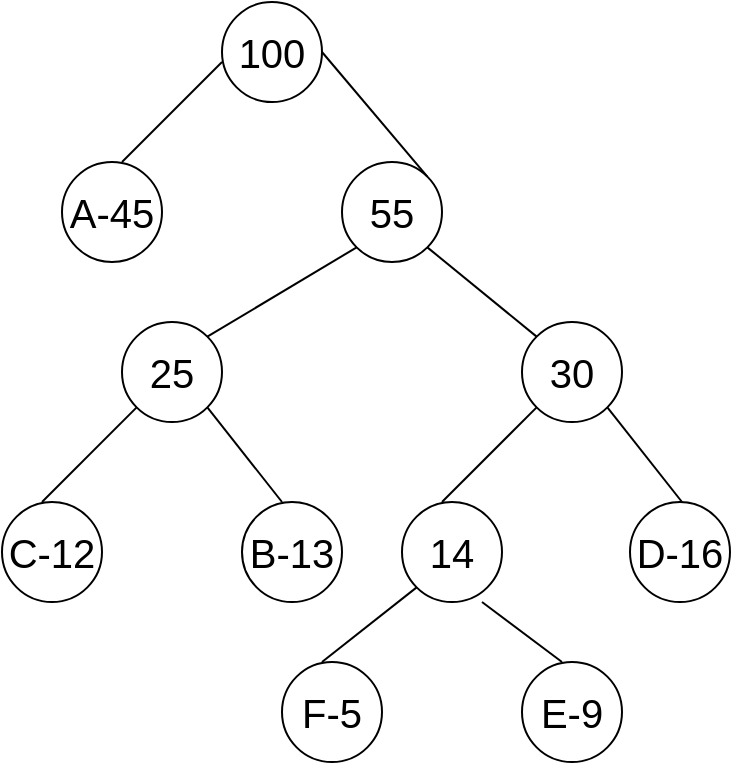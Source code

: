 <mxfile version="21.1.2" type="github">
  <diagram id="Za0V6DKtKcFsV4YseQ1D" name="Page-1">
    <mxGraphModel dx="1434" dy="808" grid="1" gridSize="10" guides="1" tooltips="1" connect="1" arrows="1" fold="1" page="1" pageScale="1" pageWidth="827" pageHeight="1169" math="0" shadow="0">
      <root>
        <mxCell id="0" />
        <mxCell id="1" parent="0" />
        <mxCell id="ivDnDjf1hU9XfRZIqaGq-1" value="&lt;font style=&quot;font-size: 20px;&quot;&gt;F-5&lt;/font&gt;" style="ellipse;whiteSpace=wrap;html=1;aspect=fixed;" vertex="1" parent="1">
          <mxGeometry x="270" y="690" width="50" height="50" as="geometry" />
        </mxCell>
        <mxCell id="ivDnDjf1hU9XfRZIqaGq-2" value="&lt;font style=&quot;font-size: 20px;&quot;&gt;14&lt;/font&gt;" style="ellipse;whiteSpace=wrap;html=1;aspect=fixed;" vertex="1" parent="1">
          <mxGeometry x="330" y="610" width="50" height="50" as="geometry" />
        </mxCell>
        <mxCell id="ivDnDjf1hU9XfRZIqaGq-3" value="" style="endArrow=none;html=1;rounded=0;entryX=0;entryY=1;entryDx=0;entryDy=0;" edge="1" parent="1" target="ivDnDjf1hU9XfRZIqaGq-2">
          <mxGeometry width="50" height="50" relative="1" as="geometry">
            <mxPoint x="290" y="690" as="sourcePoint" />
            <mxPoint x="340" y="640" as="targetPoint" />
          </mxGeometry>
        </mxCell>
        <mxCell id="ivDnDjf1hU9XfRZIqaGq-4" value="&lt;font style=&quot;font-size: 20px;&quot;&gt;E-9&lt;/font&gt;" style="ellipse;whiteSpace=wrap;html=1;aspect=fixed;" vertex="1" parent="1">
          <mxGeometry x="390" y="690" width="50" height="50" as="geometry" />
        </mxCell>
        <mxCell id="ivDnDjf1hU9XfRZIqaGq-5" value="" style="endArrow=none;html=1;rounded=0;" edge="1" parent="1">
          <mxGeometry width="50" height="50" relative="1" as="geometry">
            <mxPoint x="410" y="690" as="sourcePoint" />
            <mxPoint x="370" y="660" as="targetPoint" />
          </mxGeometry>
        </mxCell>
        <mxCell id="ivDnDjf1hU9XfRZIqaGq-6" value="&lt;span style=&quot;font-size: 20px;&quot;&gt;D-16&lt;/span&gt;" style="ellipse;whiteSpace=wrap;html=1;aspect=fixed;" vertex="1" parent="1">
          <mxGeometry x="444" y="610" width="50" height="50" as="geometry" />
        </mxCell>
        <mxCell id="ivDnDjf1hU9XfRZIqaGq-7" value="&lt;span style=&quot;font-size: 20px;&quot;&gt;30&lt;/span&gt;" style="ellipse;whiteSpace=wrap;html=1;aspect=fixed;" vertex="1" parent="1">
          <mxGeometry x="390" y="520" width="50" height="50" as="geometry" />
        </mxCell>
        <mxCell id="ivDnDjf1hU9XfRZIqaGq-9" value="" style="endArrow=none;html=1;rounded=0;entryX=0;entryY=1;entryDx=0;entryDy=0;" edge="1" parent="1" target="ivDnDjf1hU9XfRZIqaGq-7">
          <mxGeometry width="50" height="50" relative="1" as="geometry">
            <mxPoint x="350" y="610" as="sourcePoint" />
            <mxPoint x="400" y="570" as="targetPoint" />
          </mxGeometry>
        </mxCell>
        <mxCell id="ivDnDjf1hU9XfRZIqaGq-10" value="" style="endArrow=none;html=1;rounded=0;entryX=1;entryY=1;entryDx=0;entryDy=0;" edge="1" parent="1" target="ivDnDjf1hU9XfRZIqaGq-7">
          <mxGeometry width="50" height="50" relative="1" as="geometry">
            <mxPoint x="470" y="610" as="sourcePoint" />
            <mxPoint x="520" y="560" as="targetPoint" />
          </mxGeometry>
        </mxCell>
        <mxCell id="ivDnDjf1hU9XfRZIqaGq-11" value="&lt;font style=&quot;font-size: 20px;&quot;&gt;C-12&lt;/font&gt;" style="ellipse;whiteSpace=wrap;html=1;aspect=fixed;" vertex="1" parent="1">
          <mxGeometry x="130" y="610" width="50" height="50" as="geometry" />
        </mxCell>
        <mxCell id="ivDnDjf1hU9XfRZIqaGq-12" value="&lt;font style=&quot;font-size: 20px;&quot;&gt;25&lt;/font&gt;" style="ellipse;whiteSpace=wrap;html=1;aspect=fixed;" vertex="1" parent="1">
          <mxGeometry x="190" y="520" width="50" height="50" as="geometry" />
        </mxCell>
        <mxCell id="ivDnDjf1hU9XfRZIqaGq-13" value="" style="endArrow=none;html=1;rounded=0;entryX=0;entryY=1;entryDx=0;entryDy=0;" edge="1" parent="1" target="ivDnDjf1hU9XfRZIqaGq-12">
          <mxGeometry width="50" height="50" relative="1" as="geometry">
            <mxPoint x="150" y="610" as="sourcePoint" />
            <mxPoint x="200" y="560" as="targetPoint" />
          </mxGeometry>
        </mxCell>
        <mxCell id="ivDnDjf1hU9XfRZIqaGq-14" value="&lt;font style=&quot;font-size: 20px;&quot;&gt;B-13&lt;/font&gt;" style="ellipse;whiteSpace=wrap;html=1;aspect=fixed;" vertex="1" parent="1">
          <mxGeometry x="250" y="610" width="50" height="50" as="geometry" />
        </mxCell>
        <mxCell id="ivDnDjf1hU9XfRZIqaGq-15" value="" style="endArrow=none;html=1;rounded=0;entryX=1;entryY=1;entryDx=0;entryDy=0;" edge="1" parent="1" target="ivDnDjf1hU9XfRZIqaGq-12">
          <mxGeometry width="50" height="50" relative="1" as="geometry">
            <mxPoint x="270" y="610" as="sourcePoint" />
            <mxPoint x="230" y="580" as="targetPoint" />
          </mxGeometry>
        </mxCell>
        <mxCell id="ivDnDjf1hU9XfRZIqaGq-18" style="edgeStyle=orthogonalEdgeStyle;rounded=0;orthogonalLoop=1;jettySize=auto;html=1;exitX=1;exitY=1;exitDx=0;exitDy=0;entryX=0;entryY=0;entryDx=0;entryDy=0;strokeColor=none;" edge="1" parent="1" source="ivDnDjf1hU9XfRZIqaGq-16" target="ivDnDjf1hU9XfRZIqaGq-7">
          <mxGeometry relative="1" as="geometry" />
        </mxCell>
        <mxCell id="ivDnDjf1hU9XfRZIqaGq-16" value="&lt;font style=&quot;font-size: 20px;&quot;&gt;55&lt;/font&gt;" style="ellipse;whiteSpace=wrap;html=1;aspect=fixed;" vertex="1" parent="1">
          <mxGeometry x="300" y="440" width="50" height="50" as="geometry" />
        </mxCell>
        <mxCell id="ivDnDjf1hU9XfRZIqaGq-17" value="" style="endArrow=none;html=1;rounded=0;exitX=1;exitY=0;exitDx=0;exitDy=0;entryX=0;entryY=1;entryDx=0;entryDy=0;" edge="1" parent="1" source="ivDnDjf1hU9XfRZIqaGq-12" target="ivDnDjf1hU9XfRZIqaGq-16">
          <mxGeometry width="50" height="50" relative="1" as="geometry">
            <mxPoint x="270" y="540" as="sourcePoint" />
            <mxPoint x="320" y="490" as="targetPoint" />
          </mxGeometry>
        </mxCell>
        <mxCell id="ivDnDjf1hU9XfRZIqaGq-19" value="" style="endArrow=none;html=1;rounded=0;exitX=1;exitY=1;exitDx=0;exitDy=0;entryX=0;entryY=0;entryDx=0;entryDy=0;" edge="1" parent="1" source="ivDnDjf1hU9XfRZIqaGq-16" target="ivDnDjf1hU9XfRZIqaGq-7">
          <mxGeometry width="50" height="50" relative="1" as="geometry">
            <mxPoint x="580" y="620" as="sourcePoint" />
            <mxPoint x="630" y="570" as="targetPoint" />
          </mxGeometry>
        </mxCell>
        <mxCell id="ivDnDjf1hU9XfRZIqaGq-20" value="&lt;span style=&quot;font-size: 20px;&quot;&gt;A-45&lt;/span&gt;" style="ellipse;whiteSpace=wrap;html=1;aspect=fixed;" vertex="1" parent="1">
          <mxGeometry x="160" y="440" width="50" height="50" as="geometry" />
        </mxCell>
        <mxCell id="ivDnDjf1hU9XfRZIqaGq-21" value="&lt;span style=&quot;font-size: 20px;&quot;&gt;100&lt;/span&gt;" style="ellipse;whiteSpace=wrap;html=1;aspect=fixed;" vertex="1" parent="1">
          <mxGeometry x="240" y="360" width="50" height="50" as="geometry" />
        </mxCell>
        <mxCell id="ivDnDjf1hU9XfRZIqaGq-22" value="" style="endArrow=none;html=1;rounded=0;" edge="1" parent="1">
          <mxGeometry width="50" height="50" relative="1" as="geometry">
            <mxPoint x="190" y="440" as="sourcePoint" />
            <mxPoint x="240" y="390" as="targetPoint" />
          </mxGeometry>
        </mxCell>
        <mxCell id="ivDnDjf1hU9XfRZIqaGq-23" value="" style="endArrow=none;html=1;rounded=0;exitX=1;exitY=0;exitDx=0;exitDy=0;entryX=1;entryY=0.5;entryDx=0;entryDy=0;" edge="1" parent="1" source="ivDnDjf1hU9XfRZIqaGq-16" target="ivDnDjf1hU9XfRZIqaGq-21">
          <mxGeometry width="50" height="50" relative="1" as="geometry">
            <mxPoint x="390" y="420" as="sourcePoint" />
            <mxPoint x="440" y="370" as="targetPoint" />
          </mxGeometry>
        </mxCell>
      </root>
    </mxGraphModel>
  </diagram>
</mxfile>
